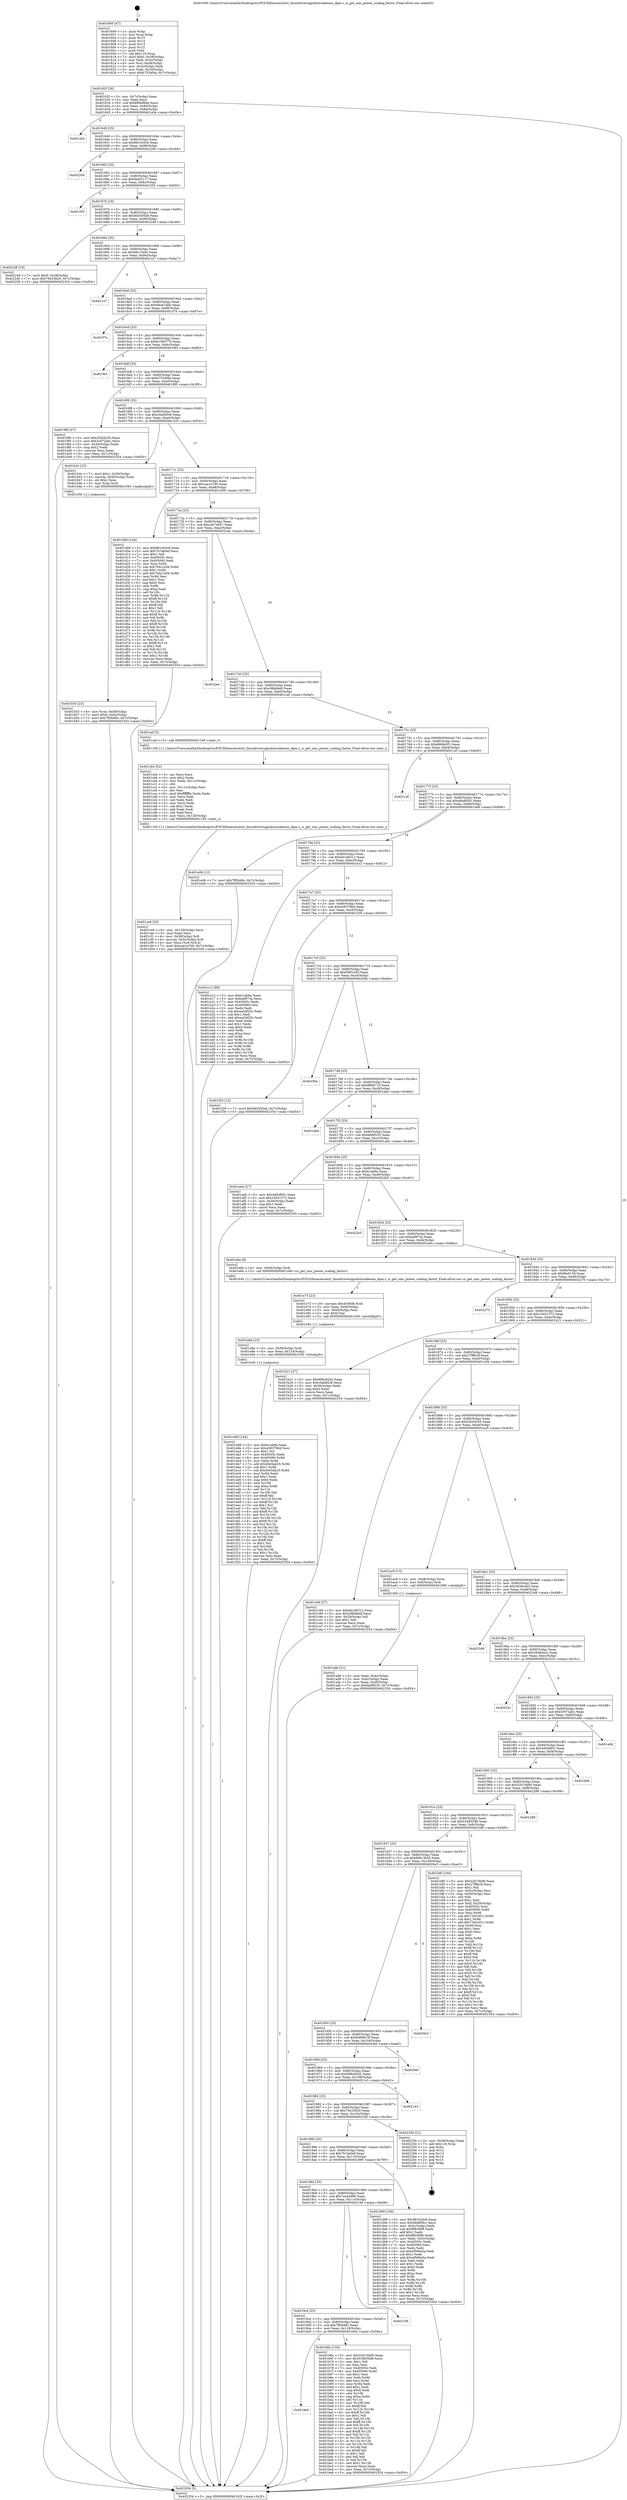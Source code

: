 digraph "0x401600" {
  label = "0x401600 (/mnt/c/Users/mathe/Desktop/tcc/POCII/binaries/extr_linuxdriversgpudrmradeonsi_dpm.c_si_get_smc_power_scaling_factor_Final-ollvm.out::main(0))"
  labelloc = "t"
  node[shape=record]

  Entry [label="",width=0.3,height=0.3,shape=circle,fillcolor=black,style=filled]
  "0x40162f" [label="{
     0x40162f [26]\l
     | [instrs]\l
     &nbsp;&nbsp;0x40162f \<+3\>: mov -0x7c(%rbp),%eax\l
     &nbsp;&nbsp;0x401632 \<+2\>: mov %eax,%ecx\l
     &nbsp;&nbsp;0x401634 \<+6\>: sub $0x899df8bd,%ecx\l
     &nbsp;&nbsp;0x40163a \<+3\>: mov %eax,-0x80(%rbp)\l
     &nbsp;&nbsp;0x40163d \<+6\>: mov %ecx,-0x84(%rbp)\l
     &nbsp;&nbsp;0x401643 \<+6\>: je 0000000000401a5e \<main+0x45e\>\l
  }"]
  "0x401a5e" [label="{
     0x401a5e\l
  }", style=dashed]
  "0x401649" [label="{
     0x401649 [25]\l
     | [instrs]\l
     &nbsp;&nbsp;0x401649 \<+5\>: jmp 000000000040164e \<main+0x4e\>\l
     &nbsp;&nbsp;0x40164e \<+3\>: mov -0x80(%rbp),%eax\l
     &nbsp;&nbsp;0x401651 \<+5\>: sub $0x9810c0c6,%eax\l
     &nbsp;&nbsp;0x401656 \<+6\>: mov %eax,-0x88(%rbp)\l
     &nbsp;&nbsp;0x40165c \<+6\>: je 0000000000402294 \<main+0xc94\>\l
  }"]
  Exit [label="",width=0.3,height=0.3,shape=circle,fillcolor=black,style=filled,peripheries=2]
  "0x402294" [label="{
     0x402294\l
  }", style=dashed]
  "0x401662" [label="{
     0x401662 [25]\l
     | [instrs]\l
     &nbsp;&nbsp;0x401662 \<+5\>: jmp 0000000000401667 \<main+0x67\>\l
     &nbsp;&nbsp;0x401667 \<+3\>: mov -0x80(%rbp),%eax\l
     &nbsp;&nbsp;0x40166a \<+5\>: sub $0x9a4f2117,%eax\l
     &nbsp;&nbsp;0x40166f \<+6\>: mov %eax,-0x8c(%rbp)\l
     &nbsp;&nbsp;0x401675 \<+6\>: je 0000000000401f35 \<main+0x935\>\l
  }"]
  "0x401e99" [label="{
     0x401e99 [144]\l
     | [instrs]\l
     &nbsp;&nbsp;0x401e99 \<+5\>: mov $0xb1ab9a,%eax\l
     &nbsp;&nbsp;0x401e9e \<+5\>: mov $0xe583796d,%esi\l
     &nbsp;&nbsp;0x401ea3 \<+2\>: mov $0x1,%cl\l
     &nbsp;&nbsp;0x401ea5 \<+7\>: mov 0x40505c,%edx\l
     &nbsp;&nbsp;0x401eac \<+8\>: mov 0x405060,%r8d\l
     &nbsp;&nbsp;0x401eb4 \<+3\>: mov %edx,%r9d\l
     &nbsp;&nbsp;0x401eb7 \<+7\>: add $0x40e5ab25,%r9d\l
     &nbsp;&nbsp;0x401ebe \<+4\>: sub $0x1,%r9d\l
     &nbsp;&nbsp;0x401ec2 \<+7\>: sub $0x40e5ab25,%r9d\l
     &nbsp;&nbsp;0x401ec9 \<+4\>: imul %r9d,%edx\l
     &nbsp;&nbsp;0x401ecd \<+3\>: and $0x1,%edx\l
     &nbsp;&nbsp;0x401ed0 \<+3\>: cmp $0x0,%edx\l
     &nbsp;&nbsp;0x401ed3 \<+4\>: sete %r10b\l
     &nbsp;&nbsp;0x401ed7 \<+4\>: cmp $0xa,%r8d\l
     &nbsp;&nbsp;0x401edb \<+4\>: setl %r11b\l
     &nbsp;&nbsp;0x401edf \<+3\>: mov %r10b,%bl\l
     &nbsp;&nbsp;0x401ee2 \<+3\>: xor $0xff,%bl\l
     &nbsp;&nbsp;0x401ee5 \<+3\>: mov %r11b,%r14b\l
     &nbsp;&nbsp;0x401ee8 \<+4\>: xor $0xff,%r14b\l
     &nbsp;&nbsp;0x401eec \<+3\>: xor $0x1,%cl\l
     &nbsp;&nbsp;0x401eef \<+3\>: mov %bl,%r15b\l
     &nbsp;&nbsp;0x401ef2 \<+4\>: and $0xff,%r15b\l
     &nbsp;&nbsp;0x401ef6 \<+3\>: and %cl,%r10b\l
     &nbsp;&nbsp;0x401ef9 \<+3\>: mov %r14b,%r12b\l
     &nbsp;&nbsp;0x401efc \<+4\>: and $0xff,%r12b\l
     &nbsp;&nbsp;0x401f00 \<+3\>: and %cl,%r11b\l
     &nbsp;&nbsp;0x401f03 \<+3\>: or %r10b,%r15b\l
     &nbsp;&nbsp;0x401f06 \<+3\>: or %r11b,%r12b\l
     &nbsp;&nbsp;0x401f09 \<+3\>: xor %r12b,%r15b\l
     &nbsp;&nbsp;0x401f0c \<+3\>: or %r14b,%bl\l
     &nbsp;&nbsp;0x401f0f \<+3\>: xor $0xff,%bl\l
     &nbsp;&nbsp;0x401f12 \<+3\>: or $0x1,%cl\l
     &nbsp;&nbsp;0x401f15 \<+2\>: and %cl,%bl\l
     &nbsp;&nbsp;0x401f17 \<+3\>: or %bl,%r15b\l
     &nbsp;&nbsp;0x401f1a \<+4\>: test $0x1,%r15b\l
     &nbsp;&nbsp;0x401f1e \<+3\>: cmovne %esi,%eax\l
     &nbsp;&nbsp;0x401f21 \<+3\>: mov %eax,-0x7c(%rbp)\l
     &nbsp;&nbsp;0x401f24 \<+5\>: jmp 0000000000402354 \<main+0xd54\>\l
  }"]
  "0x401f35" [label="{
     0x401f35\l
  }", style=dashed]
  "0x40167b" [label="{
     0x40167b [25]\l
     | [instrs]\l
     &nbsp;&nbsp;0x40167b \<+5\>: jmp 0000000000401680 \<main+0x80\>\l
     &nbsp;&nbsp;0x401680 \<+3\>: mov -0x80(%rbp),%eax\l
     &nbsp;&nbsp;0x401683 \<+5\>: sub $0x9d3505a6,%eax\l
     &nbsp;&nbsp;0x401688 \<+6\>: mov %eax,-0x90(%rbp)\l
     &nbsp;&nbsp;0x40168e \<+6\>: je 0000000000402248 \<main+0xc48\>\l
  }"]
  "0x401e8a" [label="{
     0x401e8a [15]\l
     | [instrs]\l
     &nbsp;&nbsp;0x401e8a \<+4\>: mov -0x58(%rbp),%rdi\l
     &nbsp;&nbsp;0x401e8e \<+6\>: mov %eax,-0x124(%rbp)\l
     &nbsp;&nbsp;0x401e94 \<+5\>: call 0000000000401030 \<free@plt\>\l
     | [calls]\l
     &nbsp;&nbsp;0x401030 \{1\} (unknown)\l
  }"]
  "0x402248" [label="{
     0x402248 [19]\l
     | [instrs]\l
     &nbsp;&nbsp;0x402248 \<+7\>: movl $0x0,-0x38(%rbp)\l
     &nbsp;&nbsp;0x40224f \<+7\>: movl $0x79433620,-0x7c(%rbp)\l
     &nbsp;&nbsp;0x402256 \<+5\>: jmp 0000000000402354 \<main+0xd54\>\l
  }"]
  "0x401694" [label="{
     0x401694 [25]\l
     | [instrs]\l
     &nbsp;&nbsp;0x401694 \<+5\>: jmp 0000000000401699 \<main+0x99\>\l
     &nbsp;&nbsp;0x401699 \<+3\>: mov -0x80(%rbp),%eax\l
     &nbsp;&nbsp;0x40169c \<+5\>: sub $0x9dc15e9c,%eax\l
     &nbsp;&nbsp;0x4016a1 \<+6\>: mov %eax,-0x94(%rbp)\l
     &nbsp;&nbsp;0x4016a7 \<+6\>: je 00000000004021a7 \<main+0xba7\>\l
  }"]
  "0x401e73" [label="{
     0x401e73 [23]\l
     | [instrs]\l
     &nbsp;&nbsp;0x401e73 \<+10\>: movabs $0x4030d6,%rdi\l
     &nbsp;&nbsp;0x401e7d \<+3\>: mov %eax,-0x60(%rbp)\l
     &nbsp;&nbsp;0x401e80 \<+3\>: mov -0x60(%rbp),%esi\l
     &nbsp;&nbsp;0x401e83 \<+2\>: mov $0x0,%al\l
     &nbsp;&nbsp;0x401e85 \<+5\>: call 0000000000401040 \<printf@plt\>\l
     | [calls]\l
     &nbsp;&nbsp;0x401040 \{1\} (unknown)\l
  }"]
  "0x4021a7" [label="{
     0x4021a7\l
  }", style=dashed]
  "0x4016ad" [label="{
     0x4016ad [25]\l
     | [instrs]\l
     &nbsp;&nbsp;0x4016ad \<+5\>: jmp 00000000004016b2 \<main+0xb2\>\l
     &nbsp;&nbsp;0x4016b2 \<+3\>: mov -0x80(%rbp),%eax\l
     &nbsp;&nbsp;0x4016b5 \<+5\>: sub $0x9dcb7a60,%eax\l
     &nbsp;&nbsp;0x4016ba \<+6\>: mov %eax,-0x98(%rbp)\l
     &nbsp;&nbsp;0x4016c0 \<+6\>: je 0000000000401f7e \<main+0x97e\>\l
  }"]
  "0x401ce8" [label="{
     0x401ce8 [33]\l
     | [instrs]\l
     &nbsp;&nbsp;0x401ce8 \<+6\>: mov -0x120(%rbp),%ecx\l
     &nbsp;&nbsp;0x401cee \<+3\>: imul %eax,%ecx\l
     &nbsp;&nbsp;0x401cf1 \<+4\>: mov -0x58(%rbp),%r8\l
     &nbsp;&nbsp;0x401cf5 \<+4\>: movslq -0x5c(%rbp),%r9\l
     &nbsp;&nbsp;0x401cf9 \<+4\>: mov %ecx,(%r8,%r9,4)\l
     &nbsp;&nbsp;0x401cfd \<+7\>: movl $0xcae1e7d0,-0x7c(%rbp)\l
     &nbsp;&nbsp;0x401d04 \<+5\>: jmp 0000000000402354 \<main+0xd54\>\l
  }"]
  "0x401f7e" [label="{
     0x401f7e\l
  }", style=dashed]
  "0x4016c6" [label="{
     0x4016c6 [25]\l
     | [instrs]\l
     &nbsp;&nbsp;0x4016c6 \<+5\>: jmp 00000000004016cb \<main+0xcb\>\l
     &nbsp;&nbsp;0x4016cb \<+3\>: mov -0x80(%rbp),%eax\l
     &nbsp;&nbsp;0x4016ce \<+5\>: sub $0xb15b0770,%eax\l
     &nbsp;&nbsp;0x4016d3 \<+6\>: mov %eax,-0x9c(%rbp)\l
     &nbsp;&nbsp;0x4016d9 \<+6\>: je 0000000000401f63 \<main+0x963\>\l
  }"]
  "0x401cb4" [label="{
     0x401cb4 [52]\l
     | [instrs]\l
     &nbsp;&nbsp;0x401cb4 \<+2\>: xor %ecx,%ecx\l
     &nbsp;&nbsp;0x401cb6 \<+5\>: mov $0x2,%edx\l
     &nbsp;&nbsp;0x401cbb \<+6\>: mov %edx,-0x11c(%rbp)\l
     &nbsp;&nbsp;0x401cc1 \<+1\>: cltd\l
     &nbsp;&nbsp;0x401cc2 \<+6\>: mov -0x11c(%rbp),%esi\l
     &nbsp;&nbsp;0x401cc8 \<+2\>: idiv %esi\l
     &nbsp;&nbsp;0x401cca \<+6\>: imul $0xfffffffe,%edx,%edx\l
     &nbsp;&nbsp;0x401cd0 \<+2\>: mov %ecx,%edi\l
     &nbsp;&nbsp;0x401cd2 \<+2\>: sub %edx,%edi\l
     &nbsp;&nbsp;0x401cd4 \<+2\>: mov %ecx,%edx\l
     &nbsp;&nbsp;0x401cd6 \<+3\>: sub $0x1,%edx\l
     &nbsp;&nbsp;0x401cd9 \<+2\>: add %edx,%edi\l
     &nbsp;&nbsp;0x401cdb \<+2\>: sub %edi,%ecx\l
     &nbsp;&nbsp;0x401cdd \<+6\>: mov %ecx,-0x120(%rbp)\l
     &nbsp;&nbsp;0x401ce3 \<+5\>: call 0000000000401160 \<next_i\>\l
     | [calls]\l
     &nbsp;&nbsp;0x401160 \{1\} (/mnt/c/Users/mathe/Desktop/tcc/POCII/binaries/extr_linuxdriversgpudrmradeonsi_dpm.c_si_get_smc_power_scaling_factor_Final-ollvm.out::next_i)\l
  }"]
  "0x401f63" [label="{
     0x401f63\l
  }", style=dashed]
  "0x4016df" [label="{
     0x4016df [25]\l
     | [instrs]\l
     &nbsp;&nbsp;0x4016df \<+5\>: jmp 00000000004016e4 \<main+0xe4\>\l
     &nbsp;&nbsp;0x4016e4 \<+3\>: mov -0x80(%rbp),%eax\l
     &nbsp;&nbsp;0x4016e7 \<+5\>: sub $0xb7534f4a,%eax\l
     &nbsp;&nbsp;0x4016ec \<+6\>: mov %eax,-0xa0(%rbp)\l
     &nbsp;&nbsp;0x4016f2 \<+6\>: je 00000000004019f0 \<main+0x3f0\>\l
  }"]
  "0x4019e6" [label="{
     0x4019e6\l
  }", style=dashed]
  "0x4019f0" [label="{
     0x4019f0 [27]\l
     | [instrs]\l
     &nbsp;&nbsp;0x4019f0 \<+5\>: mov $0x2f20d245,%eax\l
     &nbsp;&nbsp;0x4019f5 \<+5\>: mov $0x3c972ab1,%ecx\l
     &nbsp;&nbsp;0x4019fa \<+3\>: mov -0x34(%rbp),%edx\l
     &nbsp;&nbsp;0x4019fd \<+3\>: cmp $0x2,%edx\l
     &nbsp;&nbsp;0x401a00 \<+3\>: cmovne %ecx,%eax\l
     &nbsp;&nbsp;0x401a03 \<+3\>: mov %eax,-0x7c(%rbp)\l
     &nbsp;&nbsp;0x401a06 \<+5\>: jmp 0000000000402354 \<main+0xd54\>\l
  }"]
  "0x4016f8" [label="{
     0x4016f8 [25]\l
     | [instrs]\l
     &nbsp;&nbsp;0x4016f8 \<+5\>: jmp 00000000004016fd \<main+0xfd\>\l
     &nbsp;&nbsp;0x4016fd \<+3\>: mov -0x80(%rbp),%eax\l
     &nbsp;&nbsp;0x401700 \<+5\>: sub $0xc0ad00c6,%eax\l
     &nbsp;&nbsp;0x401705 \<+6\>: mov %eax,-0xa4(%rbp)\l
     &nbsp;&nbsp;0x40170b \<+6\>: je 0000000000401b3c \<main+0x53c\>\l
  }"]
  "0x402354" [label="{
     0x402354 [5]\l
     | [instrs]\l
     &nbsp;&nbsp;0x402354 \<+5\>: jmp 000000000040162f \<main+0x2f\>\l
  }"]
  "0x401600" [label="{
     0x401600 [47]\l
     | [instrs]\l
     &nbsp;&nbsp;0x401600 \<+1\>: push %rbp\l
     &nbsp;&nbsp;0x401601 \<+3\>: mov %rsp,%rbp\l
     &nbsp;&nbsp;0x401604 \<+2\>: push %r15\l
     &nbsp;&nbsp;0x401606 \<+2\>: push %r14\l
     &nbsp;&nbsp;0x401608 \<+2\>: push %r13\l
     &nbsp;&nbsp;0x40160a \<+2\>: push %r12\l
     &nbsp;&nbsp;0x40160c \<+1\>: push %rbx\l
     &nbsp;&nbsp;0x40160d \<+7\>: sub $0x118,%rsp\l
     &nbsp;&nbsp;0x401614 \<+7\>: movl $0x0,-0x38(%rbp)\l
     &nbsp;&nbsp;0x40161b \<+3\>: mov %edi,-0x3c(%rbp)\l
     &nbsp;&nbsp;0x40161e \<+4\>: mov %rsi,-0x48(%rbp)\l
     &nbsp;&nbsp;0x401622 \<+3\>: mov -0x3c(%rbp),%edi\l
     &nbsp;&nbsp;0x401625 \<+3\>: mov %edi,-0x34(%rbp)\l
     &nbsp;&nbsp;0x401628 \<+7\>: movl $0xb7534f4a,-0x7c(%rbp)\l
  }"]
  "0x401b6a" [label="{
     0x401b6a [134]\l
     | [instrs]\l
     &nbsp;&nbsp;0x401b6a \<+5\>: mov $0x52b74b90,%eax\l
     &nbsp;&nbsp;0x401b6f \<+5\>: mov $0x534855d8,%ecx\l
     &nbsp;&nbsp;0x401b74 \<+2\>: mov $0x1,%dl\l
     &nbsp;&nbsp;0x401b76 \<+2\>: xor %esi,%esi\l
     &nbsp;&nbsp;0x401b78 \<+7\>: mov 0x40505c,%edi\l
     &nbsp;&nbsp;0x401b7f \<+8\>: mov 0x405060,%r8d\l
     &nbsp;&nbsp;0x401b87 \<+3\>: sub $0x1,%esi\l
     &nbsp;&nbsp;0x401b8a \<+3\>: mov %edi,%r9d\l
     &nbsp;&nbsp;0x401b8d \<+3\>: add %esi,%r9d\l
     &nbsp;&nbsp;0x401b90 \<+4\>: imul %r9d,%edi\l
     &nbsp;&nbsp;0x401b94 \<+3\>: and $0x1,%edi\l
     &nbsp;&nbsp;0x401b97 \<+3\>: cmp $0x0,%edi\l
     &nbsp;&nbsp;0x401b9a \<+4\>: sete %r10b\l
     &nbsp;&nbsp;0x401b9e \<+4\>: cmp $0xa,%r8d\l
     &nbsp;&nbsp;0x401ba2 \<+4\>: setl %r11b\l
     &nbsp;&nbsp;0x401ba6 \<+3\>: mov %r10b,%bl\l
     &nbsp;&nbsp;0x401ba9 \<+3\>: xor $0xff,%bl\l
     &nbsp;&nbsp;0x401bac \<+3\>: mov %r11b,%r14b\l
     &nbsp;&nbsp;0x401baf \<+4\>: xor $0xff,%r14b\l
     &nbsp;&nbsp;0x401bb3 \<+3\>: xor $0x1,%dl\l
     &nbsp;&nbsp;0x401bb6 \<+3\>: mov %bl,%r15b\l
     &nbsp;&nbsp;0x401bb9 \<+4\>: and $0xff,%r15b\l
     &nbsp;&nbsp;0x401bbd \<+3\>: and %dl,%r10b\l
     &nbsp;&nbsp;0x401bc0 \<+3\>: mov %r14b,%r12b\l
     &nbsp;&nbsp;0x401bc3 \<+4\>: and $0xff,%r12b\l
     &nbsp;&nbsp;0x401bc7 \<+3\>: and %dl,%r11b\l
     &nbsp;&nbsp;0x401bca \<+3\>: or %r10b,%r15b\l
     &nbsp;&nbsp;0x401bcd \<+3\>: or %r11b,%r12b\l
     &nbsp;&nbsp;0x401bd0 \<+3\>: xor %r12b,%r15b\l
     &nbsp;&nbsp;0x401bd3 \<+3\>: or %r14b,%bl\l
     &nbsp;&nbsp;0x401bd6 \<+3\>: xor $0xff,%bl\l
     &nbsp;&nbsp;0x401bd9 \<+3\>: or $0x1,%dl\l
     &nbsp;&nbsp;0x401bdc \<+2\>: and %dl,%bl\l
     &nbsp;&nbsp;0x401bde \<+3\>: or %bl,%r15b\l
     &nbsp;&nbsp;0x401be1 \<+4\>: test $0x1,%r15b\l
     &nbsp;&nbsp;0x401be5 \<+3\>: cmovne %ecx,%eax\l
     &nbsp;&nbsp;0x401be8 \<+3\>: mov %eax,-0x7c(%rbp)\l
     &nbsp;&nbsp;0x401beb \<+5\>: jmp 0000000000402354 \<main+0xd54\>\l
  }"]
  "0x401b3c" [label="{
     0x401b3c [23]\l
     | [instrs]\l
     &nbsp;&nbsp;0x401b3c \<+7\>: movl $0x1,-0x50(%rbp)\l
     &nbsp;&nbsp;0x401b43 \<+4\>: movslq -0x50(%rbp),%rax\l
     &nbsp;&nbsp;0x401b47 \<+4\>: shl $0x2,%rax\l
     &nbsp;&nbsp;0x401b4b \<+3\>: mov %rax,%rdi\l
     &nbsp;&nbsp;0x401b4e \<+5\>: call 0000000000401050 \<malloc@plt\>\l
     | [calls]\l
     &nbsp;&nbsp;0x401050 \{1\} (unknown)\l
  }"]
  "0x401711" [label="{
     0x401711 [25]\l
     | [instrs]\l
     &nbsp;&nbsp;0x401711 \<+5\>: jmp 0000000000401716 \<main+0x116\>\l
     &nbsp;&nbsp;0x401716 \<+3\>: mov -0x80(%rbp),%eax\l
     &nbsp;&nbsp;0x401719 \<+5\>: sub $0xcae1e7d0,%eax\l
     &nbsp;&nbsp;0x40171e \<+6\>: mov %eax,-0xa8(%rbp)\l
     &nbsp;&nbsp;0x401724 \<+6\>: je 0000000000401d09 \<main+0x709\>\l
  }"]
  "0x4019cd" [label="{
     0x4019cd [25]\l
     | [instrs]\l
     &nbsp;&nbsp;0x4019cd \<+5\>: jmp 00000000004019d2 \<main+0x3d2\>\l
     &nbsp;&nbsp;0x4019d2 \<+3\>: mov -0x80(%rbp),%eax\l
     &nbsp;&nbsp;0x4019d5 \<+5\>: sub $0x7ff3bd9c,%eax\l
     &nbsp;&nbsp;0x4019da \<+6\>: mov %eax,-0x118(%rbp)\l
     &nbsp;&nbsp;0x4019e0 \<+6\>: je 0000000000401b6a \<main+0x56a\>\l
  }"]
  "0x401d09" [label="{
     0x401d09 [144]\l
     | [instrs]\l
     &nbsp;&nbsp;0x401d09 \<+5\>: mov $0x9810c0c6,%eax\l
     &nbsp;&nbsp;0x401d0e \<+5\>: mov $0x7b7ab0ef,%ecx\l
     &nbsp;&nbsp;0x401d13 \<+2\>: mov $0x1,%dl\l
     &nbsp;&nbsp;0x401d15 \<+7\>: mov 0x40505c,%esi\l
     &nbsp;&nbsp;0x401d1c \<+7\>: mov 0x405060,%edi\l
     &nbsp;&nbsp;0x401d23 \<+3\>: mov %esi,%r8d\l
     &nbsp;&nbsp;0x401d26 \<+7\>: sub $0x7b4c1a5b,%r8d\l
     &nbsp;&nbsp;0x401d2d \<+4\>: sub $0x1,%r8d\l
     &nbsp;&nbsp;0x401d31 \<+7\>: add $0x7b4c1a5b,%r8d\l
     &nbsp;&nbsp;0x401d38 \<+4\>: imul %r8d,%esi\l
     &nbsp;&nbsp;0x401d3c \<+3\>: and $0x1,%esi\l
     &nbsp;&nbsp;0x401d3f \<+3\>: cmp $0x0,%esi\l
     &nbsp;&nbsp;0x401d42 \<+4\>: sete %r9b\l
     &nbsp;&nbsp;0x401d46 \<+3\>: cmp $0xa,%edi\l
     &nbsp;&nbsp;0x401d49 \<+4\>: setl %r10b\l
     &nbsp;&nbsp;0x401d4d \<+3\>: mov %r9b,%r11b\l
     &nbsp;&nbsp;0x401d50 \<+4\>: xor $0xff,%r11b\l
     &nbsp;&nbsp;0x401d54 \<+3\>: mov %r10b,%bl\l
     &nbsp;&nbsp;0x401d57 \<+3\>: xor $0xff,%bl\l
     &nbsp;&nbsp;0x401d5a \<+3\>: xor $0x1,%dl\l
     &nbsp;&nbsp;0x401d5d \<+3\>: mov %r11b,%r14b\l
     &nbsp;&nbsp;0x401d60 \<+4\>: and $0xff,%r14b\l
     &nbsp;&nbsp;0x401d64 \<+3\>: and %dl,%r9b\l
     &nbsp;&nbsp;0x401d67 \<+3\>: mov %bl,%r15b\l
     &nbsp;&nbsp;0x401d6a \<+4\>: and $0xff,%r15b\l
     &nbsp;&nbsp;0x401d6e \<+3\>: and %dl,%r10b\l
     &nbsp;&nbsp;0x401d71 \<+3\>: or %r9b,%r14b\l
     &nbsp;&nbsp;0x401d74 \<+3\>: or %r10b,%r15b\l
     &nbsp;&nbsp;0x401d77 \<+3\>: xor %r15b,%r14b\l
     &nbsp;&nbsp;0x401d7a \<+3\>: or %bl,%r11b\l
     &nbsp;&nbsp;0x401d7d \<+4\>: xor $0xff,%r11b\l
     &nbsp;&nbsp;0x401d81 \<+3\>: or $0x1,%dl\l
     &nbsp;&nbsp;0x401d84 \<+3\>: and %dl,%r11b\l
     &nbsp;&nbsp;0x401d87 \<+3\>: or %r11b,%r14b\l
     &nbsp;&nbsp;0x401d8a \<+4\>: test $0x1,%r14b\l
     &nbsp;&nbsp;0x401d8e \<+3\>: cmovne %ecx,%eax\l
     &nbsp;&nbsp;0x401d91 \<+3\>: mov %eax,-0x7c(%rbp)\l
     &nbsp;&nbsp;0x401d94 \<+5\>: jmp 0000000000402354 \<main+0xd54\>\l
  }"]
  "0x40172a" [label="{
     0x40172a [25]\l
     | [instrs]\l
     &nbsp;&nbsp;0x40172a \<+5\>: jmp 000000000040172f \<main+0x12f\>\l
     &nbsp;&nbsp;0x40172f \<+3\>: mov -0x80(%rbp),%eax\l
     &nbsp;&nbsp;0x401732 \<+5\>: sub $0xceb7a047,%eax\l
     &nbsp;&nbsp;0x401737 \<+6\>: mov %eax,-0xac(%rbp)\l
     &nbsp;&nbsp;0x40173d \<+6\>: je 00000000004022ee \<main+0xcee\>\l
  }"]
  "0x402108" [label="{
     0x402108\l
  }", style=dashed]
  "0x4022ee" [label="{
     0x4022ee\l
  }", style=dashed]
  "0x401743" [label="{
     0x401743 [25]\l
     | [instrs]\l
     &nbsp;&nbsp;0x401743 \<+5\>: jmp 0000000000401748 \<main+0x148\>\l
     &nbsp;&nbsp;0x401748 \<+3\>: mov -0x80(%rbp),%eax\l
     &nbsp;&nbsp;0x40174b \<+5\>: sub $0xcfdb66e8,%eax\l
     &nbsp;&nbsp;0x401750 \<+6\>: mov %eax,-0xb0(%rbp)\l
     &nbsp;&nbsp;0x401756 \<+6\>: je 0000000000401caf \<main+0x6af\>\l
  }"]
  "0x4019b4" [label="{
     0x4019b4 [25]\l
     | [instrs]\l
     &nbsp;&nbsp;0x4019b4 \<+5\>: jmp 00000000004019b9 \<main+0x3b9\>\l
     &nbsp;&nbsp;0x4019b9 \<+3\>: mov -0x80(%rbp),%eax\l
     &nbsp;&nbsp;0x4019bc \<+5\>: sub $0x7ea44d96,%eax\l
     &nbsp;&nbsp;0x4019c1 \<+6\>: mov %eax,-0x114(%rbp)\l
     &nbsp;&nbsp;0x4019c7 \<+6\>: je 0000000000402108 \<main+0xb08\>\l
  }"]
  "0x401caf" [label="{
     0x401caf [5]\l
     | [instrs]\l
     &nbsp;&nbsp;0x401caf \<+5\>: call 0000000000401160 \<next_i\>\l
     | [calls]\l
     &nbsp;&nbsp;0x401160 \{1\} (/mnt/c/Users/mathe/Desktop/tcc/POCII/binaries/extr_linuxdriversgpudrmradeonsi_dpm.c_si_get_smc_power_scaling_factor_Final-ollvm.out::next_i)\l
  }"]
  "0x40175c" [label="{
     0x40175c [25]\l
     | [instrs]\l
     &nbsp;&nbsp;0x40175c \<+5\>: jmp 0000000000401761 \<main+0x161\>\l
     &nbsp;&nbsp;0x401761 \<+3\>: mov -0x80(%rbp),%eax\l
     &nbsp;&nbsp;0x401764 \<+5\>: sub $0xd668e5f1,%eax\l
     &nbsp;&nbsp;0x401769 \<+6\>: mov %eax,-0xb4(%rbp)\l
     &nbsp;&nbsp;0x40176f \<+6\>: je 000000000040214f \<main+0xb4f\>\l
  }"]
  "0x401d99" [label="{
     0x401d99 [109]\l
     | [instrs]\l
     &nbsp;&nbsp;0x401d99 \<+5\>: mov $0x9810c0c6,%eax\l
     &nbsp;&nbsp;0x401d9e \<+5\>: mov $0xd9a8f5b1,%ecx\l
     &nbsp;&nbsp;0x401da3 \<+3\>: mov -0x5c(%rbp),%edx\l
     &nbsp;&nbsp;0x401da6 \<+6\>: sub $0xf9fc0fd8,%edx\l
     &nbsp;&nbsp;0x401dac \<+3\>: add $0x1,%edx\l
     &nbsp;&nbsp;0x401daf \<+6\>: add $0xf9fc0fd8,%edx\l
     &nbsp;&nbsp;0x401db5 \<+3\>: mov %edx,-0x5c(%rbp)\l
     &nbsp;&nbsp;0x401db8 \<+7\>: mov 0x40505c,%edx\l
     &nbsp;&nbsp;0x401dbf \<+7\>: mov 0x405060,%esi\l
     &nbsp;&nbsp;0x401dc6 \<+2\>: mov %edx,%edi\l
     &nbsp;&nbsp;0x401dc8 \<+6\>: sub $0xef589a5a,%edi\l
     &nbsp;&nbsp;0x401dce \<+3\>: sub $0x1,%edi\l
     &nbsp;&nbsp;0x401dd1 \<+6\>: add $0xef589a5a,%edi\l
     &nbsp;&nbsp;0x401dd7 \<+3\>: imul %edi,%edx\l
     &nbsp;&nbsp;0x401dda \<+3\>: and $0x1,%edx\l
     &nbsp;&nbsp;0x401ddd \<+3\>: cmp $0x0,%edx\l
     &nbsp;&nbsp;0x401de0 \<+4\>: sete %r8b\l
     &nbsp;&nbsp;0x401de4 \<+3\>: cmp $0xa,%esi\l
     &nbsp;&nbsp;0x401de7 \<+4\>: setl %r9b\l
     &nbsp;&nbsp;0x401deb \<+3\>: mov %r8b,%r10b\l
     &nbsp;&nbsp;0x401dee \<+3\>: and %r9b,%r10b\l
     &nbsp;&nbsp;0x401df1 \<+3\>: xor %r9b,%r8b\l
     &nbsp;&nbsp;0x401df4 \<+3\>: or %r8b,%r10b\l
     &nbsp;&nbsp;0x401df7 \<+4\>: test $0x1,%r10b\l
     &nbsp;&nbsp;0x401dfb \<+3\>: cmovne %ecx,%eax\l
     &nbsp;&nbsp;0x401dfe \<+3\>: mov %eax,-0x7c(%rbp)\l
     &nbsp;&nbsp;0x401e01 \<+5\>: jmp 0000000000402354 \<main+0xd54\>\l
  }"]
  "0x40214f" [label="{
     0x40214f\l
  }", style=dashed]
  "0x401775" [label="{
     0x401775 [25]\l
     | [instrs]\l
     &nbsp;&nbsp;0x401775 \<+5\>: jmp 000000000040177a \<main+0x17a\>\l
     &nbsp;&nbsp;0x40177a \<+3\>: mov -0x80(%rbp),%eax\l
     &nbsp;&nbsp;0x40177d \<+5\>: sub $0xd9a8f5b1,%eax\l
     &nbsp;&nbsp;0x401782 \<+6\>: mov %eax,-0xb8(%rbp)\l
     &nbsp;&nbsp;0x401788 \<+6\>: je 0000000000401e06 \<main+0x806\>\l
  }"]
  "0x40199b" [label="{
     0x40199b [25]\l
     | [instrs]\l
     &nbsp;&nbsp;0x40199b \<+5\>: jmp 00000000004019a0 \<main+0x3a0\>\l
     &nbsp;&nbsp;0x4019a0 \<+3\>: mov -0x80(%rbp),%eax\l
     &nbsp;&nbsp;0x4019a3 \<+5\>: sub $0x7b7ab0ef,%eax\l
     &nbsp;&nbsp;0x4019a8 \<+6\>: mov %eax,-0x110(%rbp)\l
     &nbsp;&nbsp;0x4019ae \<+6\>: je 0000000000401d99 \<main+0x799\>\l
  }"]
  "0x401e06" [label="{
     0x401e06 [12]\l
     | [instrs]\l
     &nbsp;&nbsp;0x401e06 \<+7\>: movl $0x7ff3bd9c,-0x7c(%rbp)\l
     &nbsp;&nbsp;0x401e0d \<+5\>: jmp 0000000000402354 \<main+0xd54\>\l
  }"]
  "0x40178e" [label="{
     0x40178e [25]\l
     | [instrs]\l
     &nbsp;&nbsp;0x40178e \<+5\>: jmp 0000000000401793 \<main+0x193\>\l
     &nbsp;&nbsp;0x401793 \<+3\>: mov -0x80(%rbp),%eax\l
     &nbsp;&nbsp;0x401796 \<+5\>: sub $0xdd1d6312,%eax\l
     &nbsp;&nbsp;0x40179b \<+6\>: mov %eax,-0xbc(%rbp)\l
     &nbsp;&nbsp;0x4017a1 \<+6\>: je 0000000000401e12 \<main+0x812\>\l
  }"]
  "0x40225b" [label="{
     0x40225b [21]\l
     | [instrs]\l
     &nbsp;&nbsp;0x40225b \<+3\>: mov -0x38(%rbp),%eax\l
     &nbsp;&nbsp;0x40225e \<+7\>: add $0x118,%rsp\l
     &nbsp;&nbsp;0x402265 \<+1\>: pop %rbx\l
     &nbsp;&nbsp;0x402266 \<+2\>: pop %r12\l
     &nbsp;&nbsp;0x402268 \<+2\>: pop %r13\l
     &nbsp;&nbsp;0x40226a \<+2\>: pop %r14\l
     &nbsp;&nbsp;0x40226c \<+2\>: pop %r15\l
     &nbsp;&nbsp;0x40226e \<+1\>: pop %rbp\l
     &nbsp;&nbsp;0x40226f \<+1\>: ret\l
  }"]
  "0x401e12" [label="{
     0x401e12 [88]\l
     | [instrs]\l
     &nbsp;&nbsp;0x401e12 \<+5\>: mov $0xb1ab9a,%eax\l
     &nbsp;&nbsp;0x401e17 \<+5\>: mov $0xeaf973a,%ecx\l
     &nbsp;&nbsp;0x401e1c \<+7\>: mov 0x40505c,%edx\l
     &nbsp;&nbsp;0x401e23 \<+7\>: mov 0x405060,%esi\l
     &nbsp;&nbsp;0x401e2a \<+2\>: mov %edx,%edi\l
     &nbsp;&nbsp;0x401e2c \<+6\>: sub $0xea54f25c,%edi\l
     &nbsp;&nbsp;0x401e32 \<+3\>: sub $0x1,%edi\l
     &nbsp;&nbsp;0x401e35 \<+6\>: add $0xea54f25c,%edi\l
     &nbsp;&nbsp;0x401e3b \<+3\>: imul %edi,%edx\l
     &nbsp;&nbsp;0x401e3e \<+3\>: and $0x1,%edx\l
     &nbsp;&nbsp;0x401e41 \<+3\>: cmp $0x0,%edx\l
     &nbsp;&nbsp;0x401e44 \<+4\>: sete %r8b\l
     &nbsp;&nbsp;0x401e48 \<+3\>: cmp $0xa,%esi\l
     &nbsp;&nbsp;0x401e4b \<+4\>: setl %r9b\l
     &nbsp;&nbsp;0x401e4f \<+3\>: mov %r8b,%r10b\l
     &nbsp;&nbsp;0x401e52 \<+3\>: and %r9b,%r10b\l
     &nbsp;&nbsp;0x401e55 \<+3\>: xor %r9b,%r8b\l
     &nbsp;&nbsp;0x401e58 \<+3\>: or %r8b,%r10b\l
     &nbsp;&nbsp;0x401e5b \<+4\>: test $0x1,%r10b\l
     &nbsp;&nbsp;0x401e5f \<+3\>: cmovne %ecx,%eax\l
     &nbsp;&nbsp;0x401e62 \<+3\>: mov %eax,-0x7c(%rbp)\l
     &nbsp;&nbsp;0x401e65 \<+5\>: jmp 0000000000402354 \<main+0xd54\>\l
  }"]
  "0x4017a7" [label="{
     0x4017a7 [25]\l
     | [instrs]\l
     &nbsp;&nbsp;0x4017a7 \<+5\>: jmp 00000000004017ac \<main+0x1ac\>\l
     &nbsp;&nbsp;0x4017ac \<+3\>: mov -0x80(%rbp),%eax\l
     &nbsp;&nbsp;0x4017af \<+5\>: sub $0xe583796d,%eax\l
     &nbsp;&nbsp;0x4017b4 \<+6\>: mov %eax,-0xc0(%rbp)\l
     &nbsp;&nbsp;0x4017ba \<+6\>: je 0000000000401f29 \<main+0x929\>\l
  }"]
  "0x401982" [label="{
     0x401982 [25]\l
     | [instrs]\l
     &nbsp;&nbsp;0x401982 \<+5\>: jmp 0000000000401987 \<main+0x387\>\l
     &nbsp;&nbsp;0x401987 \<+3\>: mov -0x80(%rbp),%eax\l
     &nbsp;&nbsp;0x40198a \<+5\>: sub $0x79433620,%eax\l
     &nbsp;&nbsp;0x40198f \<+6\>: mov %eax,-0x10c(%rbp)\l
     &nbsp;&nbsp;0x401995 \<+6\>: je 000000000040225b \<main+0xc5b\>\l
  }"]
  "0x401f29" [label="{
     0x401f29 [12]\l
     | [instrs]\l
     &nbsp;&nbsp;0x401f29 \<+7\>: movl $0x9d3505a6,-0x7c(%rbp)\l
     &nbsp;&nbsp;0x401f30 \<+5\>: jmp 0000000000402354 \<main+0xd54\>\l
  }"]
  "0x4017c0" [label="{
     0x4017c0 [25]\l
     | [instrs]\l
     &nbsp;&nbsp;0x4017c0 \<+5\>: jmp 00000000004017c5 \<main+0x1c5\>\l
     &nbsp;&nbsp;0x4017c5 \<+3\>: mov -0x80(%rbp),%eax\l
     &nbsp;&nbsp;0x4017c8 \<+5\>: sub $0xf38f14d3,%eax\l
     &nbsp;&nbsp;0x4017cd \<+6\>: mov %eax,-0xc4(%rbp)\l
     &nbsp;&nbsp;0x4017d3 \<+6\>: je 000000000040200e \<main+0xa0e\>\l
  }"]
  "0x402143" [label="{
     0x402143\l
  }", style=dashed]
  "0x40200e" [label="{
     0x40200e\l
  }", style=dashed]
  "0x4017d9" [label="{
     0x4017d9 [25]\l
     | [instrs]\l
     &nbsp;&nbsp;0x4017d9 \<+5\>: jmp 00000000004017de \<main+0x1de\>\l
     &nbsp;&nbsp;0x4017de \<+3\>: mov -0x80(%rbp),%eax\l
     &nbsp;&nbsp;0x4017e1 \<+5\>: sub $0xf8f9e710,%eax\l
     &nbsp;&nbsp;0x4017e6 \<+6\>: mov %eax,-0xc8(%rbp)\l
     &nbsp;&nbsp;0x4017ec \<+6\>: je 0000000000401abd \<main+0x4bd\>\l
  }"]
  "0x401969" [label="{
     0x401969 [25]\l
     | [instrs]\l
     &nbsp;&nbsp;0x401969 \<+5\>: jmp 000000000040196e \<main+0x36e\>\l
     &nbsp;&nbsp;0x40196e \<+3\>: mov -0x80(%rbp),%eax\l
     &nbsp;&nbsp;0x401971 \<+5\>: sub $0x696c82d2,%eax\l
     &nbsp;&nbsp;0x401976 \<+6\>: mov %eax,-0x108(%rbp)\l
     &nbsp;&nbsp;0x40197c \<+6\>: je 0000000000402143 \<main+0xb43\>\l
  }"]
  "0x401abd" [label="{
     0x401abd\l
  }", style=dashed]
  "0x4017f2" [label="{
     0x4017f2 [25]\l
     | [instrs]\l
     &nbsp;&nbsp;0x4017f2 \<+5\>: jmp 00000000004017f7 \<main+0x1f7\>\l
     &nbsp;&nbsp;0x4017f7 \<+3\>: mov -0x80(%rbp),%eax\l
     &nbsp;&nbsp;0x4017fa \<+5\>: sub $0xfab9f235,%eax\l
     &nbsp;&nbsp;0x4017ff \<+6\>: mov %eax,-0xcc(%rbp)\l
     &nbsp;&nbsp;0x401805 \<+6\>: je 0000000000401aeb \<main+0x4eb\>\l
  }"]
  "0x4020ef" [label="{
     0x4020ef\l
  }", style=dashed]
  "0x401aeb" [label="{
     0x401aeb [27]\l
     | [instrs]\l
     &nbsp;&nbsp;0x401aeb \<+5\>: mov $0x4d548f3c,%eax\l
     &nbsp;&nbsp;0x401af0 \<+5\>: mov $0x10d31572,%ecx\l
     &nbsp;&nbsp;0x401af5 \<+3\>: mov -0x30(%rbp),%edx\l
     &nbsp;&nbsp;0x401af8 \<+3\>: cmp $0x1,%edx\l
     &nbsp;&nbsp;0x401afb \<+3\>: cmovl %ecx,%eax\l
     &nbsp;&nbsp;0x401afe \<+3\>: mov %eax,-0x7c(%rbp)\l
     &nbsp;&nbsp;0x401b01 \<+5\>: jmp 0000000000402354 \<main+0xd54\>\l
  }"]
  "0x40180b" [label="{
     0x40180b [25]\l
     | [instrs]\l
     &nbsp;&nbsp;0x40180b \<+5\>: jmp 0000000000401810 \<main+0x210\>\l
     &nbsp;&nbsp;0x401810 \<+3\>: mov -0x80(%rbp),%eax\l
     &nbsp;&nbsp;0x401813 \<+5\>: sub $0xb1ab9a,%eax\l
     &nbsp;&nbsp;0x401818 \<+6\>: mov %eax,-0xd0(%rbp)\l
     &nbsp;&nbsp;0x40181e \<+6\>: je 00000000004022b3 \<main+0xcb3\>\l
  }"]
  "0x401950" [label="{
     0x401950 [25]\l
     | [instrs]\l
     &nbsp;&nbsp;0x401950 \<+5\>: jmp 0000000000401955 \<main+0x355\>\l
     &nbsp;&nbsp;0x401955 \<+3\>: mov -0x80(%rbp),%eax\l
     &nbsp;&nbsp;0x401958 \<+5\>: sub $0x6469815f,%eax\l
     &nbsp;&nbsp;0x40195d \<+6\>: mov %eax,-0x104(%rbp)\l
     &nbsp;&nbsp;0x401963 \<+6\>: je 00000000004020ef \<main+0xaef\>\l
  }"]
  "0x4022b3" [label="{
     0x4022b3\l
  }", style=dashed]
  "0x401824" [label="{
     0x401824 [25]\l
     | [instrs]\l
     &nbsp;&nbsp;0x401824 \<+5\>: jmp 0000000000401829 \<main+0x229\>\l
     &nbsp;&nbsp;0x401829 \<+3\>: mov -0x80(%rbp),%eax\l
     &nbsp;&nbsp;0x40182c \<+5\>: sub $0xeaf973a,%eax\l
     &nbsp;&nbsp;0x401831 \<+6\>: mov %eax,-0xd4(%rbp)\l
     &nbsp;&nbsp;0x401837 \<+6\>: je 0000000000401e6a \<main+0x86a\>\l
  }"]
  "0x4020e3" [label="{
     0x4020e3\l
  }", style=dashed]
  "0x401e6a" [label="{
     0x401e6a [9]\l
     | [instrs]\l
     &nbsp;&nbsp;0x401e6a \<+4\>: mov -0x58(%rbp),%rdi\l
     &nbsp;&nbsp;0x401e6e \<+5\>: call 0000000000401440 \<si_get_smc_power_scaling_factor\>\l
     | [calls]\l
     &nbsp;&nbsp;0x401440 \{1\} (/mnt/c/Users/mathe/Desktop/tcc/POCII/binaries/extr_linuxdriversgpudrmradeonsi_dpm.c_si_get_smc_power_scaling_factor_Final-ollvm.out::si_get_smc_power_scaling_factor)\l
  }"]
  "0x40183d" [label="{
     0x40183d [25]\l
     | [instrs]\l
     &nbsp;&nbsp;0x40183d \<+5\>: jmp 0000000000401842 \<main+0x242\>\l
     &nbsp;&nbsp;0x401842 \<+3\>: mov -0x80(%rbp),%eax\l
     &nbsp;&nbsp;0x401845 \<+5\>: sub $0xf9e6159,%eax\l
     &nbsp;&nbsp;0x40184a \<+6\>: mov %eax,-0xd8(%rbp)\l
     &nbsp;&nbsp;0x401850 \<+6\>: je 0000000000402270 \<main+0xc70\>\l
  }"]
  "0x401937" [label="{
     0x401937 [25]\l
     | [instrs]\l
     &nbsp;&nbsp;0x401937 \<+5\>: jmp 000000000040193c \<main+0x33c\>\l
     &nbsp;&nbsp;0x40193c \<+3\>: mov -0x80(%rbp),%eax\l
     &nbsp;&nbsp;0x40193f \<+5\>: sub $0x60813b45,%eax\l
     &nbsp;&nbsp;0x401944 \<+6\>: mov %eax,-0x100(%rbp)\l
     &nbsp;&nbsp;0x40194a \<+6\>: je 00000000004020e3 \<main+0xae3\>\l
  }"]
  "0x402270" [label="{
     0x402270\l
  }", style=dashed]
  "0x401856" [label="{
     0x401856 [25]\l
     | [instrs]\l
     &nbsp;&nbsp;0x401856 \<+5\>: jmp 000000000040185b \<main+0x25b\>\l
     &nbsp;&nbsp;0x40185b \<+3\>: mov -0x80(%rbp),%eax\l
     &nbsp;&nbsp;0x40185e \<+5\>: sub $0x10d31572,%eax\l
     &nbsp;&nbsp;0x401863 \<+6\>: mov %eax,-0xdc(%rbp)\l
     &nbsp;&nbsp;0x401869 \<+6\>: je 0000000000401b21 \<main+0x521\>\l
  }"]
  "0x401bf0" [label="{
     0x401bf0 [164]\l
     | [instrs]\l
     &nbsp;&nbsp;0x401bf0 \<+5\>: mov $0x52b74b90,%eax\l
     &nbsp;&nbsp;0x401bf5 \<+5\>: mov $0x27ff9e3f,%ecx\l
     &nbsp;&nbsp;0x401bfa \<+2\>: mov $0x1,%dl\l
     &nbsp;&nbsp;0x401bfc \<+3\>: mov -0x5c(%rbp),%esi\l
     &nbsp;&nbsp;0x401bff \<+3\>: cmp -0x50(%rbp),%esi\l
     &nbsp;&nbsp;0x401c02 \<+4\>: setl %dil\l
     &nbsp;&nbsp;0x401c06 \<+4\>: and $0x1,%dil\l
     &nbsp;&nbsp;0x401c0a \<+4\>: mov %dil,-0x29(%rbp)\l
     &nbsp;&nbsp;0x401c0e \<+7\>: mov 0x40505c,%esi\l
     &nbsp;&nbsp;0x401c15 \<+8\>: mov 0x405060,%r8d\l
     &nbsp;&nbsp;0x401c1d \<+3\>: mov %esi,%r9d\l
     &nbsp;&nbsp;0x401c20 \<+7\>: sub $0x7342c91c,%r9d\l
     &nbsp;&nbsp;0x401c27 \<+4\>: sub $0x1,%r9d\l
     &nbsp;&nbsp;0x401c2b \<+7\>: add $0x7342c91c,%r9d\l
     &nbsp;&nbsp;0x401c32 \<+4\>: imul %r9d,%esi\l
     &nbsp;&nbsp;0x401c36 \<+3\>: and $0x1,%esi\l
     &nbsp;&nbsp;0x401c39 \<+3\>: cmp $0x0,%esi\l
     &nbsp;&nbsp;0x401c3c \<+4\>: sete %dil\l
     &nbsp;&nbsp;0x401c40 \<+4\>: cmp $0xa,%r8d\l
     &nbsp;&nbsp;0x401c44 \<+4\>: setl %r10b\l
     &nbsp;&nbsp;0x401c48 \<+3\>: mov %dil,%r11b\l
     &nbsp;&nbsp;0x401c4b \<+4\>: xor $0xff,%r11b\l
     &nbsp;&nbsp;0x401c4f \<+3\>: mov %r10b,%bl\l
     &nbsp;&nbsp;0x401c52 \<+3\>: xor $0xff,%bl\l
     &nbsp;&nbsp;0x401c55 \<+3\>: xor $0x0,%dl\l
     &nbsp;&nbsp;0x401c58 \<+3\>: mov %r11b,%r14b\l
     &nbsp;&nbsp;0x401c5b \<+4\>: and $0x0,%r14b\l
     &nbsp;&nbsp;0x401c5f \<+3\>: and %dl,%dil\l
     &nbsp;&nbsp;0x401c62 \<+3\>: mov %bl,%r15b\l
     &nbsp;&nbsp;0x401c65 \<+4\>: and $0x0,%r15b\l
     &nbsp;&nbsp;0x401c69 \<+3\>: and %dl,%r10b\l
     &nbsp;&nbsp;0x401c6c \<+3\>: or %dil,%r14b\l
     &nbsp;&nbsp;0x401c6f \<+3\>: or %r10b,%r15b\l
     &nbsp;&nbsp;0x401c72 \<+3\>: xor %r15b,%r14b\l
     &nbsp;&nbsp;0x401c75 \<+3\>: or %bl,%r11b\l
     &nbsp;&nbsp;0x401c78 \<+4\>: xor $0xff,%r11b\l
     &nbsp;&nbsp;0x401c7c \<+3\>: or $0x0,%dl\l
     &nbsp;&nbsp;0x401c7f \<+3\>: and %dl,%r11b\l
     &nbsp;&nbsp;0x401c82 \<+3\>: or %r11b,%r14b\l
     &nbsp;&nbsp;0x401c85 \<+4\>: test $0x1,%r14b\l
     &nbsp;&nbsp;0x401c89 \<+3\>: cmovne %ecx,%eax\l
     &nbsp;&nbsp;0x401c8c \<+3\>: mov %eax,-0x7c(%rbp)\l
     &nbsp;&nbsp;0x401c8f \<+5\>: jmp 0000000000402354 \<main+0xd54\>\l
  }"]
  "0x401b21" [label="{
     0x401b21 [27]\l
     | [instrs]\l
     &nbsp;&nbsp;0x401b21 \<+5\>: mov $0x696c82d2,%eax\l
     &nbsp;&nbsp;0x401b26 \<+5\>: mov $0xc0ad00c6,%ecx\l
     &nbsp;&nbsp;0x401b2b \<+3\>: mov -0x30(%rbp),%edx\l
     &nbsp;&nbsp;0x401b2e \<+3\>: cmp $0x0,%edx\l
     &nbsp;&nbsp;0x401b31 \<+3\>: cmove %ecx,%eax\l
     &nbsp;&nbsp;0x401b34 \<+3\>: mov %eax,-0x7c(%rbp)\l
     &nbsp;&nbsp;0x401b37 \<+5\>: jmp 0000000000402354 \<main+0xd54\>\l
  }"]
  "0x40186f" [label="{
     0x40186f [25]\l
     | [instrs]\l
     &nbsp;&nbsp;0x40186f \<+5\>: jmp 0000000000401874 \<main+0x274\>\l
     &nbsp;&nbsp;0x401874 \<+3\>: mov -0x80(%rbp),%eax\l
     &nbsp;&nbsp;0x401877 \<+5\>: sub $0x27ff9e3f,%eax\l
     &nbsp;&nbsp;0x40187c \<+6\>: mov %eax,-0xe0(%rbp)\l
     &nbsp;&nbsp;0x401882 \<+6\>: je 0000000000401c94 \<main+0x694\>\l
  }"]
  "0x40191e" [label="{
     0x40191e [25]\l
     | [instrs]\l
     &nbsp;&nbsp;0x40191e \<+5\>: jmp 0000000000401923 \<main+0x323\>\l
     &nbsp;&nbsp;0x401923 \<+3\>: mov -0x80(%rbp),%eax\l
     &nbsp;&nbsp;0x401926 \<+5\>: sub $0x534855d8,%eax\l
     &nbsp;&nbsp;0x40192b \<+6\>: mov %eax,-0xfc(%rbp)\l
     &nbsp;&nbsp;0x401931 \<+6\>: je 0000000000401bf0 \<main+0x5f0\>\l
  }"]
  "0x401c94" [label="{
     0x401c94 [27]\l
     | [instrs]\l
     &nbsp;&nbsp;0x401c94 \<+5\>: mov $0xdd1d6312,%eax\l
     &nbsp;&nbsp;0x401c99 \<+5\>: mov $0xcfdb66e8,%ecx\l
     &nbsp;&nbsp;0x401c9e \<+3\>: mov -0x29(%rbp),%dl\l
     &nbsp;&nbsp;0x401ca1 \<+3\>: test $0x1,%dl\l
     &nbsp;&nbsp;0x401ca4 \<+3\>: cmovne %ecx,%eax\l
     &nbsp;&nbsp;0x401ca7 \<+3\>: mov %eax,-0x7c(%rbp)\l
     &nbsp;&nbsp;0x401caa \<+5\>: jmp 0000000000402354 \<main+0xd54\>\l
  }"]
  "0x401888" [label="{
     0x401888 [25]\l
     | [instrs]\l
     &nbsp;&nbsp;0x401888 \<+5\>: jmp 000000000040188d \<main+0x28d\>\l
     &nbsp;&nbsp;0x40188d \<+3\>: mov -0x80(%rbp),%eax\l
     &nbsp;&nbsp;0x401890 \<+5\>: sub $0x2f20d245,%eax\l
     &nbsp;&nbsp;0x401895 \<+6\>: mov %eax,-0xe4(%rbp)\l
     &nbsp;&nbsp;0x40189b \<+6\>: je 0000000000401ac9 \<main+0x4c9\>\l
  }"]
  "0x402288" [label="{
     0x402288\l
  }", style=dashed]
  "0x401ac9" [label="{
     0x401ac9 [13]\l
     | [instrs]\l
     &nbsp;&nbsp;0x401ac9 \<+4\>: mov -0x48(%rbp),%rax\l
     &nbsp;&nbsp;0x401acd \<+4\>: mov 0x8(%rax),%rdi\l
     &nbsp;&nbsp;0x401ad1 \<+5\>: call 0000000000401060 \<atoi@plt\>\l
     | [calls]\l
     &nbsp;&nbsp;0x401060 \{1\} (unknown)\l
  }"]
  "0x4018a1" [label="{
     0x4018a1 [25]\l
     | [instrs]\l
     &nbsp;&nbsp;0x4018a1 \<+5\>: jmp 00000000004018a6 \<main+0x2a6\>\l
     &nbsp;&nbsp;0x4018a6 \<+3\>: mov -0x80(%rbp),%eax\l
     &nbsp;&nbsp;0x4018a9 \<+5\>: sub $0x3639ceb3,%eax\l
     &nbsp;&nbsp;0x4018ae \<+6\>: mov %eax,-0xe8(%rbp)\l
     &nbsp;&nbsp;0x4018b4 \<+6\>: je 0000000000402348 \<main+0xd48\>\l
  }"]
  "0x401ad6" [label="{
     0x401ad6 [21]\l
     | [instrs]\l
     &nbsp;&nbsp;0x401ad6 \<+3\>: mov %eax,-0x4c(%rbp)\l
     &nbsp;&nbsp;0x401ad9 \<+3\>: mov -0x4c(%rbp),%eax\l
     &nbsp;&nbsp;0x401adc \<+3\>: mov %eax,-0x30(%rbp)\l
     &nbsp;&nbsp;0x401adf \<+7\>: movl $0xfab9f235,-0x7c(%rbp)\l
     &nbsp;&nbsp;0x401ae6 \<+5\>: jmp 0000000000402354 \<main+0xd54\>\l
  }"]
  "0x401b53" [label="{
     0x401b53 [23]\l
     | [instrs]\l
     &nbsp;&nbsp;0x401b53 \<+4\>: mov %rax,-0x58(%rbp)\l
     &nbsp;&nbsp;0x401b57 \<+7\>: movl $0x0,-0x5c(%rbp)\l
     &nbsp;&nbsp;0x401b5e \<+7\>: movl $0x7ff3bd9c,-0x7c(%rbp)\l
     &nbsp;&nbsp;0x401b65 \<+5\>: jmp 0000000000402354 \<main+0xd54\>\l
  }"]
  "0x401905" [label="{
     0x401905 [25]\l
     | [instrs]\l
     &nbsp;&nbsp;0x401905 \<+5\>: jmp 000000000040190a \<main+0x30a\>\l
     &nbsp;&nbsp;0x40190a \<+3\>: mov -0x80(%rbp),%eax\l
     &nbsp;&nbsp;0x40190d \<+5\>: sub $0x52b74b90,%eax\l
     &nbsp;&nbsp;0x401912 \<+6\>: mov %eax,-0xf8(%rbp)\l
     &nbsp;&nbsp;0x401918 \<+6\>: je 0000000000402288 \<main+0xc88\>\l
  }"]
  "0x402348" [label="{
     0x402348\l
  }", style=dashed]
  "0x4018ba" [label="{
     0x4018ba [25]\l
     | [instrs]\l
     &nbsp;&nbsp;0x4018ba \<+5\>: jmp 00000000004018bf \<main+0x2bf\>\l
     &nbsp;&nbsp;0x4018bf \<+3\>: mov -0x80(%rbp),%eax\l
     &nbsp;&nbsp;0x4018c2 \<+5\>: sub $0x394d0a2c,%eax\l
     &nbsp;&nbsp;0x4018c7 \<+6\>: mov %eax,-0xec(%rbp)\l
     &nbsp;&nbsp;0x4018cd \<+6\>: je 000000000040223c \<main+0xc3c\>\l
  }"]
  "0x401b06" [label="{
     0x401b06\l
  }", style=dashed]
  "0x40223c" [label="{
     0x40223c\l
  }", style=dashed]
  "0x4018d3" [label="{
     0x4018d3 [25]\l
     | [instrs]\l
     &nbsp;&nbsp;0x4018d3 \<+5\>: jmp 00000000004018d8 \<main+0x2d8\>\l
     &nbsp;&nbsp;0x4018d8 \<+3\>: mov -0x80(%rbp),%eax\l
     &nbsp;&nbsp;0x4018db \<+5\>: sub $0x3c972ab1,%eax\l
     &nbsp;&nbsp;0x4018e0 \<+6\>: mov %eax,-0xf0(%rbp)\l
     &nbsp;&nbsp;0x4018e6 \<+6\>: je 0000000000401a0b \<main+0x40b\>\l
  }"]
  "0x4018ec" [label="{
     0x4018ec [25]\l
     | [instrs]\l
     &nbsp;&nbsp;0x4018ec \<+5\>: jmp 00000000004018f1 \<main+0x2f1\>\l
     &nbsp;&nbsp;0x4018f1 \<+3\>: mov -0x80(%rbp),%eax\l
     &nbsp;&nbsp;0x4018f4 \<+5\>: sub $0x4d548f3c,%eax\l
     &nbsp;&nbsp;0x4018f9 \<+6\>: mov %eax,-0xf4(%rbp)\l
     &nbsp;&nbsp;0x4018ff \<+6\>: je 0000000000401b06 \<main+0x506\>\l
  }"]
  "0x401a0b" [label="{
     0x401a0b\l
  }", style=dashed]
  Entry -> "0x401600" [label=" 1"]
  "0x40162f" -> "0x401a5e" [label=" 0"]
  "0x40162f" -> "0x401649" [label=" 20"]
  "0x40225b" -> Exit [label=" 1"]
  "0x401649" -> "0x402294" [label=" 0"]
  "0x401649" -> "0x401662" [label=" 20"]
  "0x402248" -> "0x402354" [label=" 1"]
  "0x401662" -> "0x401f35" [label=" 0"]
  "0x401662" -> "0x40167b" [label=" 20"]
  "0x401f29" -> "0x402354" [label=" 1"]
  "0x40167b" -> "0x402248" [label=" 1"]
  "0x40167b" -> "0x401694" [label=" 19"]
  "0x401e99" -> "0x402354" [label=" 1"]
  "0x401694" -> "0x4021a7" [label=" 0"]
  "0x401694" -> "0x4016ad" [label=" 19"]
  "0x401e8a" -> "0x401e99" [label=" 1"]
  "0x4016ad" -> "0x401f7e" [label=" 0"]
  "0x4016ad" -> "0x4016c6" [label=" 19"]
  "0x401e73" -> "0x401e8a" [label=" 1"]
  "0x4016c6" -> "0x401f63" [label=" 0"]
  "0x4016c6" -> "0x4016df" [label=" 19"]
  "0x401e6a" -> "0x401e73" [label=" 1"]
  "0x4016df" -> "0x4019f0" [label=" 1"]
  "0x4016df" -> "0x4016f8" [label=" 18"]
  "0x4019f0" -> "0x402354" [label=" 1"]
  "0x401600" -> "0x40162f" [label=" 1"]
  "0x402354" -> "0x40162f" [label=" 19"]
  "0x401e12" -> "0x402354" [label=" 1"]
  "0x4016f8" -> "0x401b3c" [label=" 1"]
  "0x4016f8" -> "0x401711" [label=" 17"]
  "0x401e06" -> "0x402354" [label=" 1"]
  "0x401711" -> "0x401d09" [label=" 1"]
  "0x401711" -> "0x40172a" [label=" 16"]
  "0x401d09" -> "0x402354" [label=" 1"]
  "0x40172a" -> "0x4022ee" [label=" 0"]
  "0x40172a" -> "0x401743" [label=" 16"]
  "0x401ce8" -> "0x402354" [label=" 1"]
  "0x401743" -> "0x401caf" [label=" 1"]
  "0x401743" -> "0x40175c" [label=" 15"]
  "0x401caf" -> "0x401cb4" [label=" 1"]
  "0x40175c" -> "0x40214f" [label=" 0"]
  "0x40175c" -> "0x401775" [label=" 15"]
  "0x401c94" -> "0x402354" [label=" 2"]
  "0x401775" -> "0x401e06" [label=" 1"]
  "0x401775" -> "0x40178e" [label=" 14"]
  "0x401b6a" -> "0x402354" [label=" 2"]
  "0x40178e" -> "0x401e12" [label=" 1"]
  "0x40178e" -> "0x4017a7" [label=" 13"]
  "0x4019cd" -> "0x4019e6" [label=" 0"]
  "0x4017a7" -> "0x401f29" [label=" 1"]
  "0x4017a7" -> "0x4017c0" [label=" 12"]
  "0x401d99" -> "0x402354" [label=" 1"]
  "0x4017c0" -> "0x40200e" [label=" 0"]
  "0x4017c0" -> "0x4017d9" [label=" 12"]
  "0x4019b4" -> "0x4019cd" [label=" 2"]
  "0x4017d9" -> "0x401abd" [label=" 0"]
  "0x4017d9" -> "0x4017f2" [label=" 12"]
  "0x401cb4" -> "0x401ce8" [label=" 1"]
  "0x4017f2" -> "0x401aeb" [label=" 1"]
  "0x4017f2" -> "0x40180b" [label=" 11"]
  "0x40199b" -> "0x4019b4" [label=" 2"]
  "0x40180b" -> "0x4022b3" [label=" 0"]
  "0x40180b" -> "0x401824" [label=" 11"]
  "0x401bf0" -> "0x402354" [label=" 2"]
  "0x401824" -> "0x401e6a" [label=" 1"]
  "0x401824" -> "0x40183d" [label=" 10"]
  "0x401982" -> "0x40199b" [label=" 3"]
  "0x40183d" -> "0x402270" [label=" 0"]
  "0x40183d" -> "0x401856" [label=" 10"]
  "0x4019cd" -> "0x401b6a" [label=" 2"]
  "0x401856" -> "0x401b21" [label=" 1"]
  "0x401856" -> "0x40186f" [label=" 9"]
  "0x401969" -> "0x401982" [label=" 4"]
  "0x40186f" -> "0x401c94" [label=" 2"]
  "0x40186f" -> "0x401888" [label=" 7"]
  "0x4019b4" -> "0x402108" [label=" 0"]
  "0x401888" -> "0x401ac9" [label=" 1"]
  "0x401888" -> "0x4018a1" [label=" 6"]
  "0x401ac9" -> "0x401ad6" [label=" 1"]
  "0x401ad6" -> "0x402354" [label=" 1"]
  "0x401aeb" -> "0x402354" [label=" 1"]
  "0x401b21" -> "0x402354" [label=" 1"]
  "0x401b3c" -> "0x401b53" [label=" 1"]
  "0x401b53" -> "0x402354" [label=" 1"]
  "0x401950" -> "0x401969" [label=" 4"]
  "0x4018a1" -> "0x402348" [label=" 0"]
  "0x4018a1" -> "0x4018ba" [label=" 6"]
  "0x40199b" -> "0x401d99" [label=" 1"]
  "0x4018ba" -> "0x40223c" [label=" 0"]
  "0x4018ba" -> "0x4018d3" [label=" 6"]
  "0x401937" -> "0x401950" [label=" 4"]
  "0x4018d3" -> "0x401a0b" [label=" 0"]
  "0x4018d3" -> "0x4018ec" [label=" 6"]
  "0x401937" -> "0x4020e3" [label=" 0"]
  "0x4018ec" -> "0x401b06" [label=" 0"]
  "0x4018ec" -> "0x401905" [label=" 6"]
  "0x401950" -> "0x4020ef" [label=" 0"]
  "0x401905" -> "0x402288" [label=" 0"]
  "0x401905" -> "0x40191e" [label=" 6"]
  "0x401969" -> "0x402143" [label=" 0"]
  "0x40191e" -> "0x401bf0" [label=" 2"]
  "0x40191e" -> "0x401937" [label=" 4"]
  "0x401982" -> "0x40225b" [label=" 1"]
}

